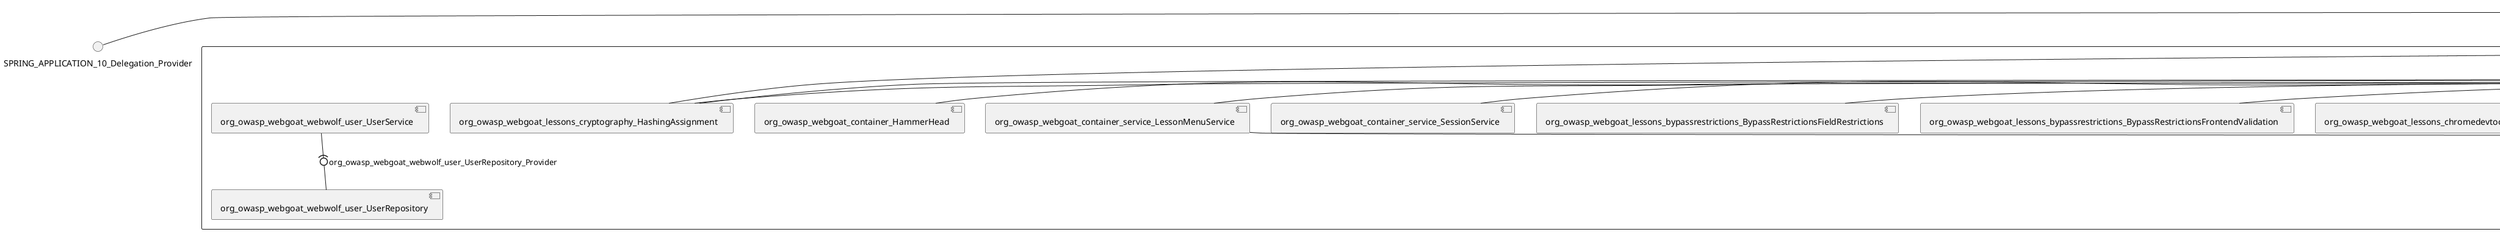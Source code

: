 @startuml
skinparam fixCircleLabelOverlapping true
skinparam componentStyle uml2
() SPRING_APPLICATION_10_Delegation_Provider
() SPRING_APPLICATION_11_Delegation_Provider
() SPRING_APPLICATION_2_Delegation_Provider
() SPRING_APPLICATION_3_Delegation_Provider
() SPRING_APPLICATION_4_Delegation_Provider
() SPRING_APPLICATION_5_Delegation_Provider
() SPRING_APPLICATION_6_Delegation_Provider
() SPRING_APPLICATION_7_Delegation_Provider
() SPRING_APPLICATION_8_Delegation_Provider
() SPRING_APPLICATION_9_Delegation_Provider
() SPRING_APPLICATION_BypassRestrictions_FieldRestrictions_POST_Delegation_Provider
() SPRING_APPLICATION_BypassRestrictions_frontendValidation_POST_Delegation_Provider
() SPRING_APPLICATION_ChromeDevTools_dummy_POST_Delegation_Provider
() SPRING_APPLICATION_ChromeDevTools_network_POST_Delegation_Provider
() SPRING_APPLICATION_CrossSiteScriptingStored_stored_xss_POST_Delegation_Provider
() SPRING_APPLICATION_CrossSiteScriptingStored_stored_xss_follow_up_POST_Delegation_Provider
() SPRING_APPLICATION_CrossSiteScripting_attack1_POST_Delegation_Provider
() SPRING_APPLICATION_CrossSiteScripting_attack3_POST_Delegation_Provider
() SPRING_APPLICATION_CrossSiteScripting_attack4_POST_Delegation_Provider
() SPRING_APPLICATION_CrossSiteScripting_attack5a_GET_Delegation_Provider
() SPRING_APPLICATION_CrossSiteScripting_attack6a_POST_Delegation_Provider
() SPRING_APPLICATION_CrossSiteScripting_dom_follow_up_POST_Delegation_Provider
() SPRING_APPLICATION_CrossSiteScripting_phone_home_xss_POST_Delegation_Provider
() SPRING_APPLICATION_CrossSiteScripting_quiz_GET_POST_Delegation_Provider
() SPRING_APPLICATION_Delegation_Provider
() SPRING_APPLICATION_GET_10_Delegation_Provider
() SPRING_APPLICATION_GET_11_Delegation_Provider
() SPRING_APPLICATION_GET_12_Delegation_Provider
() SPRING_APPLICATION_GET_13_Delegation_Provider
() SPRING_APPLICATION_GET_14_Delegation_Provider
() SPRING_APPLICATION_GET_2_Delegation_Provider
() SPRING_APPLICATION_GET_3_Delegation_Provider
() SPRING_APPLICATION_GET_4_Delegation_Provider
() SPRING_APPLICATION_GET_5_Delegation_Provider
() SPRING_APPLICATION_GET_6_Delegation_Provider
() SPRING_APPLICATION_GET_7_Delegation_Provider
() SPRING_APPLICATION_GET_8_Delegation_Provider
() SPRING_APPLICATION_GET_9_Delegation_Provider
() SPRING_APPLICATION_GET_Delegation_Provider
() SPRING_APPLICATION_HtmlTampering_task_POST_Delegation_Provider
() SPRING_APPLICATION_HttpBasics_attack1_POST_Delegation_Provider
() SPRING_APPLICATION_HttpBasics_attack2_POST_Delegation_Provider
() SPRING_APPLICATION_IDOR_diff_attributes_POST_Delegation_Provider
() SPRING_APPLICATION_IDOR_login_POST_Delegation_Provider
() SPRING_APPLICATION_IDOR_profile_alt_path_POST_Delegation_Provider
() SPRING_APPLICATION_InsecureDeserialization_task_POST_Delegation_Provider
() SPRING_APPLICATION_InsecureLogin_Delegation_Provider
() SPRING_APPLICATION_JWT_decode_POST_Delegation_Provider
() SPRING_APPLICATION_JWT_jku_Delegation_Provider
() SPRING_APPLICATION_JWT_kid_Delegation_Provider
() SPRING_APPLICATION_JWT_quiz_GET_POST_Delegation_Provider
() SPRING_APPLICATION_JWT_refresh_Delegation_Provider
() SPRING_APPLICATION_JWT_secret_POST_Delegation_Provider
() SPRING_APPLICATION_JWT_votings_Delegation_Provider
() SPRING_APPLICATION_LogSpoofing_log_bleeding_POST_Delegation_Provider
() SPRING_APPLICATION_LogSpoofing_log_spoofing_POST_Delegation_Provider
() SPRING_APPLICATION_POST_10_Delegation_Provider
() SPRING_APPLICATION_POST_11_Delegation_Provider
() SPRING_APPLICATION_POST_12_Delegation_Provider
() SPRING_APPLICATION_POST_13_Delegation_Provider
() SPRING_APPLICATION_POST_14_Delegation_Provider
() SPRING_APPLICATION_POST_15_Delegation_Provider
() SPRING_APPLICATION_POST_16_Delegation_Provider
() SPRING_APPLICATION_POST_17_Delegation_Provider
() SPRING_APPLICATION_POST_18_Delegation_Provider
() SPRING_APPLICATION_POST_2_Delegation_Provider
() SPRING_APPLICATION_POST_3_Delegation_Provider
() SPRING_APPLICATION_POST_4_Delegation_Provider
() SPRING_APPLICATION_POST_5_Delegation_Provider
() SPRING_APPLICATION_POST_6_Delegation_Provider
() SPRING_APPLICATION_POST_7_Delegation_Provider
() SPRING_APPLICATION_POST_8_Delegation_Provider
() SPRING_APPLICATION_POST_9_Delegation_Provider
() SPRING_APPLICATION_POST_Delegation_Provider
() SPRING_APPLICATION_PUT_Delegation_Provider
() SPRING_APPLICATION_PasswordReset_ForgotPassword_create_password_reset_link_POST_Delegation_Provider
() SPRING_APPLICATION_PasswordReset_SecurityQuestions_POST_Delegation_Provider
() SPRING_APPLICATION_PasswordReset_reset_Delegation_Provider
() SPRING_APPLICATION_PasswordReset_simple_mail_reset_POST_Delegation_Provider
() SPRING_APPLICATION_PathTraversal_profile_picture_GET_Delegation_Provider
() SPRING_APPLICATION_PathTraversal_profile_picture_fix_GET_Delegation_Provider
() SPRING_APPLICATION_PathTraversal_profile_upload_POST_Delegation_Provider
() SPRING_APPLICATION_PathTraversal_profile_upload_fix_POST_Delegation_Provider
() SPRING_APPLICATION_PathTraversal_profile_upload_remove_user_input_POST_Delegation_Provider
() SPRING_APPLICATION_PathTraversal_random_POST_Delegation_Provider
() SPRING_APPLICATION_PathTraversal_random_picture_GET_Delegation_Provider
() SPRING_APPLICATION_PathTraversal_zip_slip_Delegation_Provider
() SPRING_APPLICATION_SSRF_task1_POST_Delegation_Provider
() SPRING_APPLICATION_SSRF_task2_POST_Delegation_Provider
() SPRING_APPLICATION_SecurePasswords_assignment_POST_Delegation_Provider
() SPRING_APPLICATION_SqlInjectionAdvanced_attack6a_POST_Delegation_Provider
() SPRING_APPLICATION_SqlInjectionAdvanced_attack6b_POST_Delegation_Provider
() SPRING_APPLICATION_SqlInjectionAdvanced_challenge_Login_POST_Delegation_Provider
() SPRING_APPLICATION_SqlInjectionAdvanced_challenge_PUT_Delegation_Provider
() SPRING_APPLICATION_SqlInjectionAdvanced_quiz_GET_POST_Delegation_Provider
() SPRING_APPLICATION_SqlInjectionMitigations_attack10a_POST_Delegation_Provider
() SPRING_APPLICATION_SqlInjectionMitigations_attack10b_POST_Delegation_Provider
() SPRING_APPLICATION_SqlInjectionMitigations_attack12a_POST_Delegation_Provider
() SPRING_APPLICATION_SqlInjectionMitigations_servers_GET_Delegation_Provider
() SPRING_APPLICATION_SqlInjection_assignment5a_POST_Delegation_Provider
() SPRING_APPLICATION_SqlInjection_assignment5b_POST_Delegation_Provider
() SPRING_APPLICATION_SqlInjection_attack10_POST_Delegation_Provider
() SPRING_APPLICATION_SqlInjection_attack2_POST_Delegation_Provider
() SPRING_APPLICATION_SqlInjection_attack3_POST_Delegation_Provider
() SPRING_APPLICATION_SqlInjection_attack4_POST_Delegation_Provider
() SPRING_APPLICATION_SqlInjection_attack5_POST_Delegation_Provider
() SPRING_APPLICATION_SqlInjection_attack8_POST_Delegation_Provider
() SPRING_APPLICATION_SqlInjection_attack9_POST_Delegation_Provider
() SPRING_APPLICATION_SqlOnlyInputValidationOnKeywords_attack_POST_Delegation_Provider
() SPRING_APPLICATION_SqlOnlyInputValidation_attack_POST_Delegation_Provider
() SPRING_APPLICATION_VulnerableComponents_attack1_POST_Delegation_Provider
() SPRING_APPLICATION_WebWolf_GET_Delegation_Provider
() SPRING_APPLICATION_WebWolf_landing_Delegation_Provider
() SPRING_APPLICATION_WebWolf_mail_Delegation_Provider
() SPRING_APPLICATION_challenge_1_POST_Delegation_Provider
() SPRING_APPLICATION_challenge_5_POST_Delegation_Provider
() SPRING_APPLICATION_challenge_7_Delegation_Provider
() SPRING_APPLICATION_challenge_8_Delegation_Provider
() SPRING_APPLICATION_challenge_logo_Delegation_Provider
() SPRING_APPLICATION_cia_quiz_GET_POST_Delegation_Provider
() SPRING_APPLICATION_clientSideFiltering_attack1_POST_Delegation_Provider
() SPRING_APPLICATION_clientSideFiltering_challenge_store_coupons_GET_Delegation_Provider
() SPRING_APPLICATION_clientSideFiltering_getItForFree_POST_Delegation_Provider
() SPRING_APPLICATION_clientSideFiltering_salaries_GET_Delegation_Provider
() SPRING_APPLICATION_crypto_encoding_basic_auth_POST_Delegation_Provider
() SPRING_APPLICATION_crypto_encoding_xor_POST_Delegation_Provider
() SPRING_APPLICATION_crypto_hashing_POST_Delegation_Provider
() SPRING_APPLICATION_crypto_secure_defaults_POST_Delegation_Provider
() SPRING_APPLICATION_crypto_signing_verify_POST_Delegation_Provider
() SPRING_APPLICATION_csrf_feedback_message_POST_Delegation_Provider
() SPRING_APPLICATION_csrf_review_POST_Delegation_Provider
() SPRING_APPLICATION_files_GET_Delegation_Provider
() SPRING_APPLICATION_fileupload_POST_Delegation_Provider
() SPRING_APPLICATION_jwt_Delegation_Provider
() SPRING_APPLICATION_landing_Delegation_Provider
() SPRING_APPLICATION_lesson_template_Delegation_Provider
() SPRING_APPLICATION_login_oauth_mvc_GET_Delegation_Provider
() SPRING_APPLICATION_mail_DELETE_GET_POST_Delegation_Provider
() SPRING_APPLICATION_register_mvc_POST_Delegation_Provider
() SPRING_APPLICATION_registration_GET_Delegation_Provider
() SPRING_APPLICATION_requests_GET_Delegation_Provider
() SPRING_APPLICATION_scoreboard_data_GET_Delegation_Provider
() SPRING_APPLICATION_server_directory_GET_Delegation_Provider
() SPRING_APPLICATION_service_debug_labels_mvc_Delegation_Provider
() SPRING_APPLICATION_service_lessonoverview_mvc_GET_Delegation_Provider
() SPRING_APPLICATION_xxe_comments_GET_Delegation_Provider
rectangle System {
[org_owasp_webgoat_container_HammerHead] [[webgoat-webgoat.repository#_0Kr79rBVEe-iZdqY42T9nQ]]
[org_owasp_webgoat_container_WebWolfRedirect] [[webgoat-webgoat.repository#_0Kr79rBVEe-iZdqY42T9nQ]]
[org_owasp_webgoat_container_controller_StartLesson] [[webgoat-webgoat.repository#_0Kr79rBVEe-iZdqY42T9nQ]]
[org_owasp_webgoat_container_controller_Welcome] [[webgoat-webgoat.repository#_0Kr79rBVEe-iZdqY42T9nQ]]
[org_owasp_webgoat_container_i18n_PluginMessages_Provider] [[webgoat-webgoat.repository#_0Kr79rBVEe-iZdqY42T9nQ]]
[org_owasp_webgoat_container_report_ReportCardController] [[webgoat-webgoat.repository#_0Kr79rBVEe-iZdqY42T9nQ]]
[org_owasp_webgoat_container_service_EnvironmentService] [[webgoat-webgoat.repository#_0Kr79rBVEe-iZdqY42T9nQ]]
[org_owasp_webgoat_container_service_HintService] [[webgoat-webgoat.repository#_0Kr79rBVEe-iZdqY42T9nQ]]
[org_owasp_webgoat_container_service_LabelDebugService] [[webgoat-webgoat.repository#_0Kr79rBVEe-iZdqY42T9nQ]]
[org_owasp_webgoat_container_service_LabelService] [[webgoat-webgoat.repository#_0Kr79rBVEe-iZdqY42T9nQ]]
[org_owasp_webgoat_container_service_LessonInfoService] [[webgoat-webgoat.repository#_0Kr79rBVEe-iZdqY42T9nQ]]
[org_owasp_webgoat_container_service_LessonMenuService] [[webgoat-webgoat.repository#_0Kr79rBVEe-iZdqY42T9nQ]]
[org_owasp_webgoat_container_service_LessonProgressService] [[webgoat-webgoat.repository#_0Kr79rBVEe-iZdqY42T9nQ]]
[org_owasp_webgoat_container_service_RestartLessonService] [[webgoat-webgoat.repository#_0Kr79rBVEe-iZdqY42T9nQ]]
[org_owasp_webgoat_container_service_SessionService] [[webgoat-webgoat.repository#_0Kr79rBVEe-iZdqY42T9nQ]]
[org_owasp_webgoat_container_session_LessonSession_Provider] [[webgoat-webgoat.repository#_0Kr79rBVEe-iZdqY42T9nQ]]
[org_owasp_webgoat_container_users_RegistrationController] [[webgoat-webgoat.repository#_0Kr79rBVEe-iZdqY42T9nQ]]
[org_owasp_webgoat_container_users_Scoreboard] [[webgoat-webgoat.repository#_0Kr79rBVEe-iZdqY42T9nQ]]
[org_owasp_webgoat_container_users_UserProgressRepository] [[webgoat-webgoat.repository#_0Kr79rBVEe-iZdqY42T9nQ]]
[org_owasp_webgoat_container_users_UserRepository] [[webgoat-webgoat.repository#_0Kr79rBVEe-iZdqY42T9nQ]]
[org_owasp_webgoat_container_users_UserService] [[webgoat-webgoat.repository#_0Kr79rBVEe-iZdqY42T9nQ]]
[org_owasp_webgoat_lessons_authbypass_VerifyAccount] [[webgoat-webgoat.repository#_0Kr79rBVEe-iZdqY42T9nQ]]
[org_owasp_webgoat_lessons_bypassrestrictions_BypassRestrictionsFieldRestrictions] [[webgoat-webgoat.repository#_0Kr79rBVEe-iZdqY42T9nQ]]
[org_owasp_webgoat_lessons_bypassrestrictions_BypassRestrictionsFrontendValidation] [[webgoat-webgoat.repository#_0Kr79rBVEe-iZdqY42T9nQ]]
[org_owasp_webgoat_lessons_challenges_FlagController] [[webgoat-webgoat.repository#_0Kr79rBVEe-iZdqY42T9nQ]]
[org_owasp_webgoat_lessons_challenges_challenge1_Assignment1] [[webgoat-webgoat.repository#_0Kr79rBVEe-iZdqY42T9nQ]]
[org_owasp_webgoat_lessons_challenges_challenge1_ImageServlet] [[webgoat-webgoat.repository#_0Kr79rBVEe-iZdqY42T9nQ]]
[org_owasp_webgoat_lessons_challenges_challenge5_Assignment5] [[webgoat-webgoat.repository#_0Kr79rBVEe-iZdqY42T9nQ]]
[org_owasp_webgoat_lessons_challenges_challenge7_Assignment7] [[webgoat-webgoat.repository#_0Kr79rBVEe-iZdqY42T9nQ]]
[org_owasp_webgoat_lessons_challenges_challenge8_Assignment8] [[webgoat-webgoat.repository#_0Kr79rBVEe-iZdqY42T9nQ]]
[org_owasp_webgoat_lessons_chromedevtools_NetworkDummy] [[webgoat-webgoat.repository#_0Kr79rBVEe-iZdqY42T9nQ]]
[org_owasp_webgoat_lessons_chromedevtools_NetworkLesson] [[webgoat-webgoat.repository#_0Kr79rBVEe-iZdqY42T9nQ]]
[org_owasp_webgoat_lessons_cia_CIAQuiz] [[webgoat-webgoat.repository#_0Kr79rBVEe-iZdqY42T9nQ]]
[org_owasp_webgoat_lessons_clientsidefiltering_ClientSideFilteringAssignment] [[webgoat-webgoat.repository#_0Kr79rBVEe-iZdqY42T9nQ]]
[org_owasp_webgoat_lessons_clientsidefiltering_ClientSideFilteringFreeAssignment] [[webgoat-webgoat.repository#_0Kr79rBVEe-iZdqY42T9nQ]]
[org_owasp_webgoat_lessons_clientsidefiltering_Salaries] [[webgoat-webgoat.repository#_0Kr79rBVEe-iZdqY42T9nQ]]
[org_owasp_webgoat_lessons_clientsidefiltering_ShopEndpoint] [[webgoat-webgoat.repository#_0Kr79rBVEe-iZdqY42T9nQ]]
[org_owasp_webgoat_lessons_cryptography_EncodingAssignment] [[webgoat-webgoat.repository#_0Kr79rBVEe-iZdqY42T9nQ]]
[org_owasp_webgoat_lessons_cryptography_HashingAssignment] [[webgoat-webgoat.repository#_0Kr79rBVEe-iZdqY42T9nQ]]
[org_owasp_webgoat_lessons_cryptography_SecureDefaultsAssignment] [[webgoat-webgoat.repository#_0Kr79rBVEe-iZdqY42T9nQ]]
[org_owasp_webgoat_lessons_cryptography_SigningAssignment] [[webgoat-webgoat.repository#_0Kr79rBVEe-iZdqY42T9nQ]]
[org_owasp_webgoat_lessons_cryptography_XOREncodingAssignment] [[webgoat-webgoat.repository#_0Kr79rBVEe-iZdqY42T9nQ]]
[org_owasp_webgoat_lessons_csrf_CSRFConfirmFlag1] [[webgoat-webgoat.repository#_0Kr79rBVEe-iZdqY42T9nQ]]
[org_owasp_webgoat_lessons_csrf_CSRFFeedback] [[webgoat-webgoat.repository#_0Kr79rBVEe-iZdqY42T9nQ]]
[org_owasp_webgoat_lessons_csrf_CSRFGetFlag] [[webgoat-webgoat.repository#_0Kr79rBVEe-iZdqY42T9nQ]]
[org_owasp_webgoat_lessons_csrf_CSRFLogin] [[webgoat-webgoat.repository#_0Kr79rBVEe-iZdqY42T9nQ]]
[org_owasp_webgoat_lessons_csrf_ForgedReviews] [[webgoat-webgoat.repository#_0Kr79rBVEe-iZdqY42T9nQ]]
[org_owasp_webgoat_lessons_csrf_ObjectMapper_Provider] [[webgoat-webgoat.repository#_0Kr79rBVEe-iZdqY42T9nQ]]
[org_owasp_webgoat_lessons_deserialization_InsecureDeserializationTask] [[webgoat-webgoat.repository#_0Kr79rBVEe-iZdqY42T9nQ]]
[org_owasp_webgoat_lessons_hijacksession_HijackSessionAssignment] [[webgoat-webgoat.repository#_0Kr79rBVEe-iZdqY42T9nQ]]
[org_owasp_webgoat_lessons_hijacksession_cas_HijackSessionAuthenticationProvider] [[webgoat-webgoat.repository#_0Kr79rBVEe-iZdqY42T9nQ]]
[org_owasp_webgoat_lessons_htmltampering_HtmlTamperingTask] [[webgoat-webgoat.repository#_0Kr79rBVEe-iZdqY42T9nQ]]
[org_owasp_webgoat_lessons_httpbasics_HttpBasicsLesson] [[webgoat-webgoat.repository#_0Kr79rBVEe-iZdqY42T9nQ]]
[org_owasp_webgoat_lessons_httpbasics_HttpBasicsQuiz] [[webgoat-webgoat.repository#_0Kr79rBVEe-iZdqY42T9nQ]]
[org_owasp_webgoat_lessons_httpproxies_HttpBasicsInterceptRequest] [[webgoat-webgoat.repository#_0Kr79rBVEe-iZdqY42T9nQ]]
[org_owasp_webgoat_lessons_idor_IDORDiffAttributes] [[webgoat-webgoat.repository#_0Kr79rBVEe-iZdqY42T9nQ]]
[org_owasp_webgoat_lessons_idor_IDOREditOtherProfile] [[webgoat-webgoat.repository#_0Kr79rBVEe-iZdqY42T9nQ]]
[org_owasp_webgoat_lessons_idor_IDORLogin] [[webgoat-webgoat.repository#_0Kr79rBVEe-iZdqY42T9nQ]]
[org_owasp_webgoat_lessons_idor_IDORViewOtherProfile] [[webgoat-webgoat.repository#_0Kr79rBVEe-iZdqY42T9nQ]]
[org_owasp_webgoat_lessons_idor_IDORViewOwnProfile] [[webgoat-webgoat.repository#_0Kr79rBVEe-iZdqY42T9nQ]]
[org_owasp_webgoat_lessons_idor_IDORViewOwnProfileAltUrl] [[webgoat-webgoat.repository#_0Kr79rBVEe-iZdqY42T9nQ]]
[org_owasp_webgoat_lessons_insecurelogin_InsecureLoginTask] [[webgoat-webgoat.repository#_0Kr79rBVEe-iZdqY42T9nQ]]
[org_owasp_webgoat_lessons_jwt_JWTDecodeEndpoint] [[webgoat-webgoat.repository#_0Kr79rBVEe-iZdqY42T9nQ]]
[org_owasp_webgoat_lessons_jwt_JWTQuiz] [[webgoat-webgoat.repository#_0Kr79rBVEe-iZdqY42T9nQ]]
[org_owasp_webgoat_lessons_jwt_JWTRefreshEndpoint] [[webgoat-webgoat.repository#_0Kr79rBVEe-iZdqY42T9nQ]]
[org_owasp_webgoat_lessons_jwt_JWTSecretKeyEndpoint] [[webgoat-webgoat.repository#_0Kr79rBVEe-iZdqY42T9nQ]]
[org_owasp_webgoat_lessons_jwt_JWTVotesEndpoint] [[webgoat-webgoat.repository#_0Kr79rBVEe-iZdqY42T9nQ]]
[org_owasp_webgoat_lessons_jwt_claimmisuse_JWTHeaderJKUEndpoint] [[webgoat-webgoat.repository#_0Kr79rBVEe-iZdqY42T9nQ]]
[org_owasp_webgoat_lessons_jwt_claimmisuse_JWTHeaderKIDEndpoint] [[webgoat-webgoat.repository#_0Kr79rBVEe-iZdqY42T9nQ]]
[org_owasp_webgoat_lessons_lessontemplate_SampleAttack] [[webgoat-webgoat.repository#_0Kr79rBVEe-iZdqY42T9nQ]]
[org_owasp_webgoat_lessons_logging_LogBleedingTask] [[webgoat-webgoat.repository#_0Kr79rBVEe-iZdqY42T9nQ]]
[org_owasp_webgoat_lessons_logging_LogSpoofingTask] [[webgoat-webgoat.repository#_0Kr79rBVEe-iZdqY42T9nQ]]
[org_owasp_webgoat_lessons_missingac_MissingFunctionACHiddenMenus] [[webgoat-webgoat.repository#_0Kr79rBVEe-iZdqY42T9nQ]]
[org_owasp_webgoat_lessons_missingac_MissingFunctionACUsers] [[webgoat-webgoat.repository#_0Kr79rBVEe-iZdqY42T9nQ]]
[org_owasp_webgoat_lessons_missingac_MissingFunctionACYourHash] [[webgoat-webgoat.repository#_0Kr79rBVEe-iZdqY42T9nQ]]
[org_owasp_webgoat_lessons_missingac_MissingFunctionACYourHashAdmin] [[webgoat-webgoat.repository#_0Kr79rBVEe-iZdqY42T9nQ]]
[org_owasp_webgoat_lessons_passwordreset_QuestionsAssignment] [[webgoat-webgoat.repository#_0Kr79rBVEe-iZdqY42T9nQ]]
[org_owasp_webgoat_lessons_passwordreset_ResetLinkAssignment] [[webgoat-webgoat.repository#_0Kr79rBVEe-iZdqY42T9nQ]]
[org_owasp_webgoat_lessons_passwordreset_ResetLinkAssignmentForgotPassword] [[webgoat-webgoat.repository#_0Kr79rBVEe-iZdqY42T9nQ]]
[org_owasp_webgoat_lessons_passwordreset_SecurityQuestionAssignment] [[webgoat-webgoat.repository#_0Kr79rBVEe-iZdqY42T9nQ]]
[org_owasp_webgoat_lessons_passwordreset_SimpleMailAssignment] [[webgoat-webgoat.repository#_0Kr79rBVEe-iZdqY42T9nQ]]
[org_owasp_webgoat_lessons_passwordreset_TriedQuestions] [[webgoat-webgoat.repository#_0Kr79rBVEe-iZdqY42T9nQ]]
[org_owasp_webgoat_lessons_pathtraversal_ProfileUpload] [[webgoat-webgoat.repository#_0Kr79rBVEe-iZdqY42T9nQ]]
[org_owasp_webgoat_lessons_pathtraversal_ProfileUploadFix] [[webgoat-webgoat.repository#_0Kr79rBVEe-iZdqY42T9nQ]]
[org_owasp_webgoat_lessons_pathtraversal_ProfileUploadRemoveUserInput] [[webgoat-webgoat.repository#_0Kr79rBVEe-iZdqY42T9nQ]]
[org_owasp_webgoat_lessons_pathtraversal_ProfileUploadRetrieval] [[webgoat-webgoat.repository#_0Kr79rBVEe-iZdqY42T9nQ]]
[org_owasp_webgoat_lessons_pathtraversal_ProfileZipSlip] [[webgoat-webgoat.repository#_0Kr79rBVEe-iZdqY42T9nQ]]
[org_owasp_webgoat_lessons_securepasswords_SecurePasswordsAssignment] [[webgoat-webgoat.repository#_0Kr79rBVEe-iZdqY42T9nQ]]
[org_owasp_webgoat_lessons_spoofcookie_SpoofCookieAssignment] [[webgoat-webgoat.repository#_0Kr79rBVEe-iZdqY42T9nQ]]
[org_owasp_webgoat_lessons_sqlinjection_advanced_SqlInjectionChallenge] [[webgoat-webgoat.repository#_0Kr79rBVEe-iZdqY42T9nQ]]
[org_owasp_webgoat_lessons_sqlinjection_advanced_SqlInjectionChallengeLogin] [[webgoat-webgoat.repository#_0Kr79rBVEe-iZdqY42T9nQ]]
[org_owasp_webgoat_lessons_sqlinjection_advanced_SqlInjectionLesson6a] [[webgoat-webgoat.repository#_0Kr79rBVEe-iZdqY42T9nQ]]
[org_owasp_webgoat_lessons_sqlinjection_advanced_SqlInjectionLesson6b] [[webgoat-webgoat.repository#_0Kr79rBVEe-iZdqY42T9nQ]]
[org_owasp_webgoat_lessons_sqlinjection_advanced_SqlInjectionQuiz] [[webgoat-webgoat.repository#_0Kr79rBVEe-iZdqY42T9nQ]]
[org_owasp_webgoat_lessons_sqlinjection_introduction_SqlInjectionLesson10] [[webgoat-webgoat.repository#_0Kr79rBVEe-iZdqY42T9nQ]]
[org_owasp_webgoat_lessons_sqlinjection_introduction_SqlInjectionLesson2] [[webgoat-webgoat.repository#_0Kr79rBVEe-iZdqY42T9nQ]]
[org_owasp_webgoat_lessons_sqlinjection_introduction_SqlInjectionLesson3] [[webgoat-webgoat.repository#_0Kr79rBVEe-iZdqY42T9nQ]]
[org_owasp_webgoat_lessons_sqlinjection_introduction_SqlInjectionLesson4] [[webgoat-webgoat.repository#_0Kr79rBVEe-iZdqY42T9nQ]]
[org_owasp_webgoat_lessons_sqlinjection_introduction_SqlInjectionLesson5] [[webgoat-webgoat.repository#_0Kr79rBVEe-iZdqY42T9nQ]]
[org_owasp_webgoat_lessons_sqlinjection_introduction_SqlInjectionLesson5a] [[webgoat-webgoat.repository#_0Kr79rBVEe-iZdqY42T9nQ]]
[org_owasp_webgoat_lessons_sqlinjection_introduction_SqlInjectionLesson5b] [[webgoat-webgoat.repository#_0Kr79rBVEe-iZdqY42T9nQ]]
[org_owasp_webgoat_lessons_sqlinjection_introduction_SqlInjectionLesson8] [[webgoat-webgoat.repository#_0Kr79rBVEe-iZdqY42T9nQ]]
[org_owasp_webgoat_lessons_sqlinjection_introduction_SqlInjectionLesson9] [[webgoat-webgoat.repository#_0Kr79rBVEe-iZdqY42T9nQ]]
[org_owasp_webgoat_lessons_sqlinjection_mitigation_Servers] [[webgoat-webgoat.repository#_0Kr79rBVEe-iZdqY42T9nQ]]
[org_owasp_webgoat_lessons_sqlinjection_mitigation_SqlInjectionLesson10a] [[webgoat-webgoat.repository#_0Kr79rBVEe-iZdqY42T9nQ]]
[org_owasp_webgoat_lessons_sqlinjection_mitigation_SqlInjectionLesson10b] [[webgoat-webgoat.repository#_0Kr79rBVEe-iZdqY42T9nQ]]
[org_owasp_webgoat_lessons_sqlinjection_mitigation_SqlInjectionLesson13] [[webgoat-webgoat.repository#_0Kr79rBVEe-iZdqY42T9nQ]]
[org_owasp_webgoat_lessons_sqlinjection_mitigation_SqlOnlyInputValidation] [[webgoat-webgoat.repository#_0Kr79rBVEe-iZdqY42T9nQ]]
[org_owasp_webgoat_lessons_sqlinjection_mitigation_SqlOnlyInputValidationOnKeywords] [[webgoat-webgoat.repository#_0Kr79rBVEe-iZdqY42T9nQ]]
[org_owasp_webgoat_lessons_ssrf_SSRFTask1] [[webgoat-webgoat.repository#_0Kr79rBVEe-iZdqY42T9nQ]]
[org_owasp_webgoat_lessons_ssrf_SSRFTask2] [[webgoat-webgoat.repository#_0Kr79rBVEe-iZdqY42T9nQ]]
[org_owasp_webgoat_lessons_vulnerablecomponents_VulnerableComponentsLesson] [[webgoat-webgoat.repository#_0Kr79rBVEe-iZdqY42T9nQ]]
[org_owasp_webgoat_lessons_webwolfintroduction_LandingAssignment] [[webgoat-webgoat.repository#_0Kr79rBVEe-iZdqY42T9nQ]]
[org_owasp_webgoat_lessons_webwolfintroduction_MailAssignment] [[webgoat-webgoat.repository#_0Kr79rBVEe-iZdqY42T9nQ]]
[org_owasp_webgoat_lessons_xss_CrossSiteScriptingLesson1] [[webgoat-webgoat.repository#_0Kr79rBVEe-iZdqY42T9nQ]]
[org_owasp_webgoat_lessons_xss_CrossSiteScriptingLesson5a] [[webgoat-webgoat.repository#_0Kr79rBVEe-iZdqY42T9nQ]]
[org_owasp_webgoat_lessons_xss_CrossSiteScriptingLesson6a] [[webgoat-webgoat.repository#_0Kr79rBVEe-iZdqY42T9nQ]]
[org_owasp_webgoat_lessons_xss_CrossSiteScriptingQuiz] [[webgoat-webgoat.repository#_0Kr79rBVEe-iZdqY42T9nQ]]
[org_owasp_webgoat_lessons_xss_DOMCrossSiteScripting] [[webgoat-webgoat.repository#_0Kr79rBVEe-iZdqY42T9nQ]]
[org_owasp_webgoat_lessons_xss_DOMCrossSiteScriptingVerifier] [[webgoat-webgoat.repository#_0Kr79rBVEe-iZdqY42T9nQ]]
[org_owasp_webgoat_lessons_xss_mitigation_CrossSiteScriptingLesson3] [[webgoat-webgoat.repository#_0Kr79rBVEe-iZdqY42T9nQ]]
[org_owasp_webgoat_lessons_xss_mitigation_CrossSiteScriptingLesson4] [[webgoat-webgoat.repository#_0Kr79rBVEe-iZdqY42T9nQ]]
[org_owasp_webgoat_lessons_xss_stored_StoredCrossSiteScriptingVerifier] [[webgoat-webgoat.repository#_0Kr79rBVEe-iZdqY42T9nQ]]
[org_owasp_webgoat_lessons_xss_stored_StoredXssComments] [[webgoat-webgoat.repository#_0Kr79rBVEe-iZdqY42T9nQ]]
[org_owasp_webgoat_lessons_xxe_BlindSendFileAssignment] [[webgoat-webgoat.repository#_0Kr79rBVEe-iZdqY42T9nQ]]
[org_owasp_webgoat_lessons_xxe_CommentsEndpoint] [[webgoat-webgoat.repository#_0Kr79rBVEe-iZdqY42T9nQ]]
[org_owasp_webgoat_lessons_xxe_ContentTypeAssignment] [[webgoat-webgoat.repository#_0Kr79rBVEe-iZdqY42T9nQ]]
[org_owasp_webgoat_lessons_xxe_SimpleXXE] [[webgoat-webgoat.repository#_0Kr79rBVEe-iZdqY42T9nQ]]
[org_owasp_webgoat_webwolf_FileServer] [[webgoat-webgoat.repository#_0Kr79rBVEe-iZdqY42T9nQ]]
[org_owasp_webgoat_webwolf_jwt_JWTController] [[webgoat-webgoat.repository#_0Kr79rBVEe-iZdqY42T9nQ]]
[org_owasp_webgoat_webwolf_mailbox_MailboxController] [[webgoat-webgoat.repository#_0Kr79rBVEe-iZdqY42T9nQ]]
[org_owasp_webgoat_webwolf_mailbox_MailboxRepository] [[webgoat-webgoat.repository#_0Kr79rBVEe-iZdqY42T9nQ]]
[org_owasp_webgoat_webwolf_requests_LandingPage] [[webgoat-webgoat.repository#_0Kr79rBVEe-iZdqY42T9nQ]]
[org_owasp_webgoat_webwolf_requests_Requests] [[webgoat-webgoat.repository#_0Kr79rBVEe-iZdqY42T9nQ]]
[org_owasp_webgoat_webwolf_user_UserRepository] [[webgoat-webgoat.repository#_0Kr79rBVEe-iZdqY42T9nQ]]
[org_owasp_webgoat_webwolf_user_UserService] [[webgoat-webgoat.repository#_0Kr79rBVEe-iZdqY42T9nQ]]
port SPRING_APPLICATION_10_Provider
SPRING_APPLICATION_10_Delegation_Provider - SPRING_APPLICATION_10_Provider
SPRING_APPLICATION_10_Provider - [org_owasp_webgoat_lessons_jwt_JWTSecretKeyEndpoint]
port SPRING_APPLICATION_11_Provider
SPRING_APPLICATION_11_Delegation_Provider - SPRING_APPLICATION_11_Provider
SPRING_APPLICATION_11_Provider - [org_owasp_webgoat_lessons_xxe_SimpleXXE]
port SPRING_APPLICATION_2_Provider
SPRING_APPLICATION_2_Delegation_Provider - SPRING_APPLICATION_2_Provider
SPRING_APPLICATION_2_Provider - [org_owasp_webgoat_lessons_cryptography_HashingAssignment]
port SPRING_APPLICATION_3_Provider
SPRING_APPLICATION_3_Delegation_Provider - SPRING_APPLICATION_3_Provider
SPRING_APPLICATION_3_Provider - [org_owasp_webgoat_lessons_cryptography_HashingAssignment]
port SPRING_APPLICATION_4_Provider
SPRING_APPLICATION_4_Delegation_Provider - SPRING_APPLICATION_4_Provider
SPRING_APPLICATION_4_Provider - [org_owasp_webgoat_lessons_cryptography_SigningAssignment]
port SPRING_APPLICATION_5_Provider
SPRING_APPLICATION_5_Delegation_Provider - SPRING_APPLICATION_5_Provider
SPRING_APPLICATION_5_Provider - [org_owasp_webgoat_container_HammerHead]
port SPRING_APPLICATION_6_Provider
SPRING_APPLICATION_6_Delegation_Provider - SPRING_APPLICATION_6_Provider
SPRING_APPLICATION_6_Provider - [org_owasp_webgoat_container_service_LessonMenuService]
port SPRING_APPLICATION_7_Provider
SPRING_APPLICATION_7_Delegation_Provider - SPRING_APPLICATION_7_Provider
SPRING_APPLICATION_7_Provider - [org_owasp_webgoat_container_service_LabelDebugService]
port SPRING_APPLICATION_8_Provider
SPRING_APPLICATION_8_Delegation_Provider - SPRING_APPLICATION_8_Provider
SPRING_APPLICATION_8_Provider - [org_owasp_webgoat_container_service_SessionService]
port SPRING_APPLICATION_9_Provider
SPRING_APPLICATION_9_Delegation_Provider - SPRING_APPLICATION_9_Provider
SPRING_APPLICATION_9_Provider - [org_owasp_webgoat_webwolf_FileServer]
port SPRING_APPLICATION_BypassRestrictions_FieldRestrictions_POST_Provider
SPRING_APPLICATION_BypassRestrictions_FieldRestrictions_POST_Delegation_Provider - SPRING_APPLICATION_BypassRestrictions_FieldRestrictions_POST_Provider
SPRING_APPLICATION_BypassRestrictions_FieldRestrictions_POST_Provider - [org_owasp_webgoat_lessons_bypassrestrictions_BypassRestrictionsFieldRestrictions]
port SPRING_APPLICATION_BypassRestrictions_frontendValidation_POST_Provider
SPRING_APPLICATION_BypassRestrictions_frontendValidation_POST_Delegation_Provider - SPRING_APPLICATION_BypassRestrictions_frontendValidation_POST_Provider
SPRING_APPLICATION_BypassRestrictions_frontendValidation_POST_Provider - [org_owasp_webgoat_lessons_bypassrestrictions_BypassRestrictionsFrontendValidation]
port SPRING_APPLICATION_ChromeDevTools_dummy_POST_Provider
SPRING_APPLICATION_ChromeDevTools_dummy_POST_Delegation_Provider - SPRING_APPLICATION_ChromeDevTools_dummy_POST_Provider
SPRING_APPLICATION_ChromeDevTools_dummy_POST_Provider - [org_owasp_webgoat_lessons_chromedevtools_NetworkDummy]
port SPRING_APPLICATION_ChromeDevTools_network_POST_Provider
SPRING_APPLICATION_ChromeDevTools_network_POST_Delegation_Provider - SPRING_APPLICATION_ChromeDevTools_network_POST_Provider
SPRING_APPLICATION_ChromeDevTools_network_POST_Provider - [org_owasp_webgoat_lessons_chromedevtools_NetworkLesson]
port SPRING_APPLICATION_CrossSiteScriptingStored_stored_xss_POST_Provider
SPRING_APPLICATION_CrossSiteScriptingStored_stored_xss_POST_Delegation_Provider - SPRING_APPLICATION_CrossSiteScriptingStored_stored_xss_POST_Provider
SPRING_APPLICATION_CrossSiteScriptingStored_stored_xss_POST_Provider - [org_owasp_webgoat_lessons_xss_stored_StoredXssComments]
port SPRING_APPLICATION_CrossSiteScriptingStored_stored_xss_follow_up_POST_Provider
SPRING_APPLICATION_CrossSiteScriptingStored_stored_xss_follow_up_POST_Delegation_Provider - SPRING_APPLICATION_CrossSiteScriptingStored_stored_xss_follow_up_POST_Provider
SPRING_APPLICATION_CrossSiteScriptingStored_stored_xss_follow_up_POST_Provider - [org_owasp_webgoat_lessons_xss_stored_StoredCrossSiteScriptingVerifier]
port SPRING_APPLICATION_CrossSiteScripting_attack1_POST_Provider
SPRING_APPLICATION_CrossSiteScripting_attack1_POST_Delegation_Provider - SPRING_APPLICATION_CrossSiteScripting_attack1_POST_Provider
SPRING_APPLICATION_CrossSiteScripting_attack1_POST_Provider - [org_owasp_webgoat_lessons_xss_CrossSiteScriptingLesson1]
port SPRING_APPLICATION_CrossSiteScripting_attack3_POST_Provider
SPRING_APPLICATION_CrossSiteScripting_attack3_POST_Delegation_Provider - SPRING_APPLICATION_CrossSiteScripting_attack3_POST_Provider
SPRING_APPLICATION_CrossSiteScripting_attack3_POST_Provider - [org_owasp_webgoat_lessons_xss_mitigation_CrossSiteScriptingLesson3]
port SPRING_APPLICATION_CrossSiteScripting_attack4_POST_Provider
SPRING_APPLICATION_CrossSiteScripting_attack4_POST_Delegation_Provider - SPRING_APPLICATION_CrossSiteScripting_attack4_POST_Provider
SPRING_APPLICATION_CrossSiteScripting_attack4_POST_Provider - [org_owasp_webgoat_lessons_xss_mitigation_CrossSiteScriptingLesson4]
port SPRING_APPLICATION_CrossSiteScripting_attack5a_GET_Provider
SPRING_APPLICATION_CrossSiteScripting_attack5a_GET_Delegation_Provider - SPRING_APPLICATION_CrossSiteScripting_attack5a_GET_Provider
SPRING_APPLICATION_CrossSiteScripting_attack5a_GET_Provider - [org_owasp_webgoat_lessons_xss_CrossSiteScriptingLesson5a]
port SPRING_APPLICATION_CrossSiteScripting_attack6a_POST_Provider
SPRING_APPLICATION_CrossSiteScripting_attack6a_POST_Delegation_Provider - SPRING_APPLICATION_CrossSiteScripting_attack6a_POST_Provider
SPRING_APPLICATION_CrossSiteScripting_attack6a_POST_Provider - [org_owasp_webgoat_lessons_xss_CrossSiteScriptingLesson6a]
port SPRING_APPLICATION_CrossSiteScripting_dom_follow_up_POST_Provider
SPRING_APPLICATION_CrossSiteScripting_dom_follow_up_POST_Delegation_Provider - SPRING_APPLICATION_CrossSiteScripting_dom_follow_up_POST_Provider
SPRING_APPLICATION_CrossSiteScripting_dom_follow_up_POST_Provider - [org_owasp_webgoat_lessons_xss_DOMCrossSiteScriptingVerifier]
port SPRING_APPLICATION_CrossSiteScripting_phone_home_xss_POST_Provider
SPRING_APPLICATION_CrossSiteScripting_phone_home_xss_POST_Delegation_Provider - SPRING_APPLICATION_CrossSiteScripting_phone_home_xss_POST_Provider
SPRING_APPLICATION_CrossSiteScripting_phone_home_xss_POST_Provider - [org_owasp_webgoat_lessons_xss_DOMCrossSiteScripting]
port SPRING_APPLICATION_CrossSiteScripting_quiz_GET_POST_Provider
SPRING_APPLICATION_CrossSiteScripting_quiz_GET_POST_Delegation_Provider - SPRING_APPLICATION_CrossSiteScripting_quiz_GET_POST_Provider
SPRING_APPLICATION_CrossSiteScripting_quiz_GET_POST_Provider - [org_owasp_webgoat_lessons_xss_CrossSiteScriptingQuiz]
port SPRING_APPLICATION_Provider
SPRING_APPLICATION_Delegation_Provider - SPRING_APPLICATION_Provider
SPRING_APPLICATION_Provider - [org_owasp_webgoat_lessons_httpproxies_HttpBasicsInterceptRequest]
port SPRING_APPLICATION_GET_10_Provider
SPRING_APPLICATION_GET_10_Delegation_Provider - SPRING_APPLICATION_GET_10_Provider
SPRING_APPLICATION_GET_10_Provider - [org_owasp_webgoat_container_report_ReportCardController]
port SPRING_APPLICATION_GET_11_Provider
SPRING_APPLICATION_GET_11_Delegation_Provider - SPRING_APPLICATION_GET_11_Provider
SPRING_APPLICATION_GET_11_Provider - [org_owasp_webgoat_lessons_csrf_ForgedReviews]
port SPRING_APPLICATION_GET_12_Provider
SPRING_APPLICATION_GET_12_Delegation_Provider - SPRING_APPLICATION_GET_12_Provider
SPRING_APPLICATION_GET_12_Provider - [org_owasp_webgoat_container_controller_StartLesson]
port SPRING_APPLICATION_GET_13_Provider
SPRING_APPLICATION_GET_13_Delegation_Provider - SPRING_APPLICATION_GET_13_Provider
SPRING_APPLICATION_GET_13_Provider - [org_owasp_webgoat_container_service_HintService]
port SPRING_APPLICATION_GET_14_Provider
SPRING_APPLICATION_GET_14_Delegation_Provider - SPRING_APPLICATION_GET_14_Provider
SPRING_APPLICATION_GET_14_Provider - [org_owasp_webgoat_lessons_idor_IDORViewOtherProfile]
port SPRING_APPLICATION_GET_2_Provider
SPRING_APPLICATION_GET_2_Delegation_Provider - SPRING_APPLICATION_GET_2_Provider
SPRING_APPLICATION_GET_2_Provider - [org_owasp_webgoat_container_controller_Welcome]
port SPRING_APPLICATION_GET_3_Provider
SPRING_APPLICATION_GET_3_Delegation_Provider - SPRING_APPLICATION_GET_3_Provider
SPRING_APPLICATION_GET_3_Provider - [org_owasp_webgoat_lessons_spoofcookie_SpoofCookieAssignment]
port SPRING_APPLICATION_GET_4_Provider
SPRING_APPLICATION_GET_4_Delegation_Provider - SPRING_APPLICATION_GET_4_Provider
SPRING_APPLICATION_GET_4_Provider - [org_owasp_webgoat_container_service_LabelService]
port SPRING_APPLICATION_GET_5_Provider
SPRING_APPLICATION_GET_5_Delegation_Provider - SPRING_APPLICATION_GET_5_Provider
SPRING_APPLICATION_GET_5_Provider - [org_owasp_webgoat_lessons_missingac_MissingFunctionACUsers]
port SPRING_APPLICATION_GET_6_Provider
SPRING_APPLICATION_GET_6_Delegation_Provider - SPRING_APPLICATION_GET_6_Provider
SPRING_APPLICATION_GET_6_Provider - [org_owasp_webgoat_container_service_RestartLessonService]
port SPRING_APPLICATION_GET_7_Provider
SPRING_APPLICATION_GET_7_Delegation_Provider - SPRING_APPLICATION_GET_7_Provider
SPRING_APPLICATION_GET_7_Provider - [org_owasp_webgoat_lessons_idor_IDORViewOwnProfile]
port SPRING_APPLICATION_GET_8_Provider
SPRING_APPLICATION_GET_8_Delegation_Provider - SPRING_APPLICATION_GET_8_Provider
SPRING_APPLICATION_GET_8_Provider - [org_owasp_webgoat_lessons_xss_stored_StoredXssComments]
port SPRING_APPLICATION_GET_9_Provider
SPRING_APPLICATION_GET_9_Delegation_Provider - SPRING_APPLICATION_GET_9_Provider
SPRING_APPLICATION_GET_9_Provider - [org_owasp_webgoat_container_service_LessonInfoService]
port SPRING_APPLICATION_GET_Provider
SPRING_APPLICATION_GET_Delegation_Provider - SPRING_APPLICATION_GET_Provider
SPRING_APPLICATION_GET_Provider - [org_owasp_webgoat_lessons_cryptography_EncodingAssignment]
port SPRING_APPLICATION_HtmlTampering_task_POST_Provider
SPRING_APPLICATION_HtmlTampering_task_POST_Delegation_Provider - SPRING_APPLICATION_HtmlTampering_task_POST_Provider
SPRING_APPLICATION_HtmlTampering_task_POST_Provider - [org_owasp_webgoat_lessons_htmltampering_HtmlTamperingTask]
port SPRING_APPLICATION_HttpBasics_attack1_POST_Provider
SPRING_APPLICATION_HttpBasics_attack1_POST_Delegation_Provider - SPRING_APPLICATION_HttpBasics_attack1_POST_Provider
SPRING_APPLICATION_HttpBasics_attack1_POST_Provider - [org_owasp_webgoat_lessons_httpbasics_HttpBasicsLesson]
port SPRING_APPLICATION_HttpBasics_attack2_POST_Provider
SPRING_APPLICATION_HttpBasics_attack2_POST_Delegation_Provider - SPRING_APPLICATION_HttpBasics_attack2_POST_Provider
SPRING_APPLICATION_HttpBasics_attack2_POST_Provider - [org_owasp_webgoat_lessons_httpbasics_HttpBasicsQuiz]
port SPRING_APPLICATION_IDOR_diff_attributes_POST_Provider
SPRING_APPLICATION_IDOR_diff_attributes_POST_Delegation_Provider - SPRING_APPLICATION_IDOR_diff_attributes_POST_Provider
SPRING_APPLICATION_IDOR_diff_attributes_POST_Provider - [org_owasp_webgoat_lessons_idor_IDORDiffAttributes]
port SPRING_APPLICATION_IDOR_login_POST_Provider
SPRING_APPLICATION_IDOR_login_POST_Delegation_Provider - SPRING_APPLICATION_IDOR_login_POST_Provider
SPRING_APPLICATION_IDOR_login_POST_Provider - [org_owasp_webgoat_lessons_idor_IDORLogin]
port SPRING_APPLICATION_IDOR_profile_alt_path_POST_Provider
SPRING_APPLICATION_IDOR_profile_alt_path_POST_Delegation_Provider - SPRING_APPLICATION_IDOR_profile_alt_path_POST_Provider
SPRING_APPLICATION_IDOR_profile_alt_path_POST_Provider - [org_owasp_webgoat_lessons_idor_IDORViewOwnProfileAltUrl]
port SPRING_APPLICATION_InsecureDeserialization_task_POST_Provider
SPRING_APPLICATION_InsecureDeserialization_task_POST_Delegation_Provider - SPRING_APPLICATION_InsecureDeserialization_task_POST_Provider
SPRING_APPLICATION_InsecureDeserialization_task_POST_Provider - [org_owasp_webgoat_lessons_deserialization_InsecureDeserializationTask]
port SPRING_APPLICATION_InsecureLogin_Provider
SPRING_APPLICATION_InsecureLogin_Delegation_Provider - SPRING_APPLICATION_InsecureLogin_Provider
SPRING_APPLICATION_InsecureLogin_Provider - [org_owasp_webgoat_lessons_insecurelogin_InsecureLoginTask]
port SPRING_APPLICATION_JWT_decode_POST_Provider
SPRING_APPLICATION_JWT_decode_POST_Delegation_Provider - SPRING_APPLICATION_JWT_decode_POST_Provider
SPRING_APPLICATION_JWT_decode_POST_Provider - [org_owasp_webgoat_lessons_jwt_JWTDecodeEndpoint]
port SPRING_APPLICATION_JWT_jku_Provider
SPRING_APPLICATION_JWT_jku_Delegation_Provider - SPRING_APPLICATION_JWT_jku_Provider
SPRING_APPLICATION_JWT_jku_Provider - [org_owasp_webgoat_lessons_jwt_claimmisuse_JWTHeaderJKUEndpoint]
port SPRING_APPLICATION_JWT_kid_Provider
SPRING_APPLICATION_JWT_kid_Delegation_Provider - SPRING_APPLICATION_JWT_kid_Provider
SPRING_APPLICATION_JWT_kid_Provider - [org_owasp_webgoat_lessons_jwt_claimmisuse_JWTHeaderKIDEndpoint]
port SPRING_APPLICATION_JWT_quiz_GET_POST_Provider
SPRING_APPLICATION_JWT_quiz_GET_POST_Delegation_Provider - SPRING_APPLICATION_JWT_quiz_GET_POST_Provider
SPRING_APPLICATION_JWT_quiz_GET_POST_Provider - [org_owasp_webgoat_lessons_jwt_JWTQuiz]
port SPRING_APPLICATION_JWT_refresh_Provider
SPRING_APPLICATION_JWT_refresh_Delegation_Provider - SPRING_APPLICATION_JWT_refresh_Provider
SPRING_APPLICATION_JWT_refresh_Provider - [org_owasp_webgoat_lessons_jwt_JWTRefreshEndpoint]
port SPRING_APPLICATION_JWT_secret_POST_Provider
SPRING_APPLICATION_JWT_secret_POST_Delegation_Provider - SPRING_APPLICATION_JWT_secret_POST_Provider
SPRING_APPLICATION_JWT_secret_POST_Provider - [org_owasp_webgoat_lessons_jwt_JWTSecretKeyEndpoint]
port SPRING_APPLICATION_JWT_votings_Provider
SPRING_APPLICATION_JWT_votings_Delegation_Provider - SPRING_APPLICATION_JWT_votings_Provider
SPRING_APPLICATION_JWT_votings_Provider - [org_owasp_webgoat_lessons_jwt_JWTVotesEndpoint]
port SPRING_APPLICATION_LogSpoofing_log_bleeding_POST_Provider
SPRING_APPLICATION_LogSpoofing_log_bleeding_POST_Delegation_Provider - SPRING_APPLICATION_LogSpoofing_log_bleeding_POST_Provider
SPRING_APPLICATION_LogSpoofing_log_bleeding_POST_Provider - [org_owasp_webgoat_lessons_logging_LogBleedingTask]
port SPRING_APPLICATION_LogSpoofing_log_spoofing_POST_Provider
SPRING_APPLICATION_LogSpoofing_log_spoofing_POST_Delegation_Provider - SPRING_APPLICATION_LogSpoofing_log_spoofing_POST_Provider
SPRING_APPLICATION_LogSpoofing_log_spoofing_POST_Provider - [org_owasp_webgoat_lessons_logging_LogSpoofingTask]
port SPRING_APPLICATION_POST_10_Provider
SPRING_APPLICATION_POST_10_Delegation_Provider - SPRING_APPLICATION_POST_10_Provider
SPRING_APPLICATION_POST_10_Provider - [org_owasp_webgoat_lessons_spoofcookie_SpoofCookieAssignment]
port SPRING_APPLICATION_POST_11_Provider
SPRING_APPLICATION_POST_11_Delegation_Provider - SPRING_APPLICATION_POST_11_Provider
SPRING_APPLICATION_POST_11_Provider - [org_owasp_webgoat_lessons_csrf_CSRFConfirmFlag1]
port SPRING_APPLICATION_POST_12_Provider
SPRING_APPLICATION_POST_12_Delegation_Provider - SPRING_APPLICATION_POST_12_Provider
SPRING_APPLICATION_POST_12_Provider - [org_owasp_webgoat_lessons_missingac_MissingFunctionACHiddenMenus]
port SPRING_APPLICATION_POST_13_Provider
SPRING_APPLICATION_POST_13_Delegation_Provider - SPRING_APPLICATION_POST_13_Provider
SPRING_APPLICATION_POST_13_Provider - [org_owasp_webgoat_lessons_csrf_CSRFFeedback]
port SPRING_APPLICATION_POST_14_Provider
SPRING_APPLICATION_POST_14_Delegation_Provider - SPRING_APPLICATION_POST_14_Provider
SPRING_APPLICATION_POST_14_Provider - [org_owasp_webgoat_lessons_csrf_CSRFLogin]
port SPRING_APPLICATION_POST_15_Provider
SPRING_APPLICATION_POST_15_Delegation_Provider - SPRING_APPLICATION_POST_15_Provider
SPRING_APPLICATION_POST_15_Provider - [org_owasp_webgoat_lessons_authbypass_VerifyAccount]
port SPRING_APPLICATION_POST_16_Provider
SPRING_APPLICATION_POST_16_Delegation_Provider - SPRING_APPLICATION_POST_16_Provider
SPRING_APPLICATION_POST_16_Provider - [org_owasp_webgoat_lessons_xxe_BlindSendFileAssignment]
port SPRING_APPLICATION_POST_17_Provider
SPRING_APPLICATION_POST_17_Delegation_Provider - SPRING_APPLICATION_POST_17_Provider
SPRING_APPLICATION_POST_17_Provider - [org_owasp_webgoat_lessons_challenges_FlagController]
port SPRING_APPLICATION_POST_18_Provider
SPRING_APPLICATION_POST_18_Delegation_Provider - SPRING_APPLICATION_POST_18_Provider
SPRING_APPLICATION_POST_18_Provider - [org_owasp_webgoat_lessons_passwordreset_SimpleMailAssignment]
port SPRING_APPLICATION_POST_2_Provider
SPRING_APPLICATION_POST_2_Delegation_Provider - SPRING_APPLICATION_POST_2_Provider
SPRING_APPLICATION_POST_2_Provider - [org_owasp_webgoat_lessons_missingac_MissingFunctionACYourHashAdmin]
port SPRING_APPLICATION_POST_3_Provider
SPRING_APPLICATION_POST_3_Delegation_Provider - SPRING_APPLICATION_POST_3_Provider
SPRING_APPLICATION_POST_3_Provider - [org_owasp_webgoat_lessons_csrf_CSRFGetFlag]
port SPRING_APPLICATION_POST_4_Provider
SPRING_APPLICATION_POST_4_Delegation_Provider - SPRING_APPLICATION_POST_4_Provider
SPRING_APPLICATION_POST_4_Provider - [org_owasp_webgoat_lessons_chromedevtools_NetworkLesson]
port SPRING_APPLICATION_POST_5_Provider
SPRING_APPLICATION_POST_5_Delegation_Provider - SPRING_APPLICATION_POST_5_Provider
SPRING_APPLICATION_POST_5_Provider - [org_owasp_webgoat_lessons_passwordreset_QuestionsAssignment]
port SPRING_APPLICATION_POST_6_Provider
SPRING_APPLICATION_POST_6_Delegation_Provider - SPRING_APPLICATION_POST_6_Provider
SPRING_APPLICATION_POST_6_Provider - [org_owasp_webgoat_lessons_xxe_ContentTypeAssignment]
port SPRING_APPLICATION_POST_7_Provider
SPRING_APPLICATION_POST_7_Delegation_Provider - SPRING_APPLICATION_POST_7_Provider
SPRING_APPLICATION_POST_7_Provider - [org_owasp_webgoat_lessons_missingac_MissingFunctionACYourHash]
port SPRING_APPLICATION_POST_8_Provider
SPRING_APPLICATION_POST_8_Delegation_Provider - SPRING_APPLICATION_POST_8_Provider
SPRING_APPLICATION_POST_8_Provider - [org_owasp_webgoat_lessons_hijacksession_HijackSessionAssignment]
port SPRING_APPLICATION_POST_9_Provider
SPRING_APPLICATION_POST_9_Delegation_Provider - SPRING_APPLICATION_POST_9_Provider
SPRING_APPLICATION_POST_9_Provider - [org_owasp_webgoat_lessons_missingac_MissingFunctionACUsers]
port SPRING_APPLICATION_POST_Provider
SPRING_APPLICATION_POST_Delegation_Provider - SPRING_APPLICATION_POST_Provider
SPRING_APPLICATION_POST_Provider - [org_owasp_webgoat_lessons_xxe_SimpleXXE]
port SPRING_APPLICATION_PUT_Provider
SPRING_APPLICATION_PUT_Delegation_Provider - SPRING_APPLICATION_PUT_Provider
SPRING_APPLICATION_PUT_Provider - [org_owasp_webgoat_lessons_idor_IDOREditOtherProfile]
port SPRING_APPLICATION_PasswordReset_ForgotPassword_create_password_reset_link_POST_Provider
SPRING_APPLICATION_PasswordReset_ForgotPassword_create_password_reset_link_POST_Delegation_Provider - SPRING_APPLICATION_PasswordReset_ForgotPassword_create_password_reset_link_POST_Provider
SPRING_APPLICATION_PasswordReset_ForgotPassword_create_password_reset_link_POST_Provider - [org_owasp_webgoat_lessons_passwordreset_ResetLinkAssignmentForgotPassword]
port SPRING_APPLICATION_PasswordReset_SecurityQuestions_POST_Provider
SPRING_APPLICATION_PasswordReset_SecurityQuestions_POST_Delegation_Provider - SPRING_APPLICATION_PasswordReset_SecurityQuestions_POST_Provider
SPRING_APPLICATION_PasswordReset_SecurityQuestions_POST_Provider - [org_owasp_webgoat_lessons_passwordreset_SecurityQuestionAssignment]
port SPRING_APPLICATION_PasswordReset_reset_Provider
SPRING_APPLICATION_PasswordReset_reset_Delegation_Provider - SPRING_APPLICATION_PasswordReset_reset_Provider
SPRING_APPLICATION_PasswordReset_reset_Provider - [org_owasp_webgoat_lessons_passwordreset_ResetLinkAssignment]
port SPRING_APPLICATION_PasswordReset_simple_mail_reset_POST_Provider
SPRING_APPLICATION_PasswordReset_simple_mail_reset_POST_Delegation_Provider - SPRING_APPLICATION_PasswordReset_simple_mail_reset_POST_Provider
SPRING_APPLICATION_PasswordReset_simple_mail_reset_POST_Provider - [org_owasp_webgoat_lessons_passwordreset_SimpleMailAssignment]
port SPRING_APPLICATION_PathTraversal_profile_picture_GET_Provider
SPRING_APPLICATION_PathTraversal_profile_picture_GET_Delegation_Provider - SPRING_APPLICATION_PathTraversal_profile_picture_GET_Provider
SPRING_APPLICATION_PathTraversal_profile_picture_GET_Provider - [org_owasp_webgoat_lessons_pathtraversal_ProfileUpload]
port SPRING_APPLICATION_PathTraversal_profile_picture_fix_GET_Provider
SPRING_APPLICATION_PathTraversal_profile_picture_fix_GET_Delegation_Provider - SPRING_APPLICATION_PathTraversal_profile_picture_fix_GET_Provider
SPRING_APPLICATION_PathTraversal_profile_picture_fix_GET_Provider - [org_owasp_webgoat_lessons_pathtraversal_ProfileUploadFix]
port SPRING_APPLICATION_PathTraversal_profile_upload_POST_Provider
SPRING_APPLICATION_PathTraversal_profile_upload_POST_Delegation_Provider - SPRING_APPLICATION_PathTraversal_profile_upload_POST_Provider
SPRING_APPLICATION_PathTraversal_profile_upload_POST_Provider - [org_owasp_webgoat_lessons_pathtraversal_ProfileUpload]
port SPRING_APPLICATION_PathTraversal_profile_upload_fix_POST_Provider
SPRING_APPLICATION_PathTraversal_profile_upload_fix_POST_Delegation_Provider - SPRING_APPLICATION_PathTraversal_profile_upload_fix_POST_Provider
SPRING_APPLICATION_PathTraversal_profile_upload_fix_POST_Provider - [org_owasp_webgoat_lessons_pathtraversal_ProfileUploadFix]
port SPRING_APPLICATION_PathTraversal_profile_upload_remove_user_input_POST_Provider
SPRING_APPLICATION_PathTraversal_profile_upload_remove_user_input_POST_Delegation_Provider - SPRING_APPLICATION_PathTraversal_profile_upload_remove_user_input_POST_Provider
SPRING_APPLICATION_PathTraversal_profile_upload_remove_user_input_POST_Provider - [org_owasp_webgoat_lessons_pathtraversal_ProfileUploadRemoveUserInput]
port SPRING_APPLICATION_PathTraversal_random_POST_Provider
SPRING_APPLICATION_PathTraversal_random_POST_Delegation_Provider - SPRING_APPLICATION_PathTraversal_random_POST_Provider
SPRING_APPLICATION_PathTraversal_random_POST_Provider - [org_owasp_webgoat_lessons_pathtraversal_ProfileUploadRetrieval]
port SPRING_APPLICATION_PathTraversal_random_picture_GET_Provider
SPRING_APPLICATION_PathTraversal_random_picture_GET_Delegation_Provider - SPRING_APPLICATION_PathTraversal_random_picture_GET_Provider
SPRING_APPLICATION_PathTraversal_random_picture_GET_Provider - [org_owasp_webgoat_lessons_pathtraversal_ProfileUploadRetrieval]
port SPRING_APPLICATION_PathTraversal_zip_slip_Provider
SPRING_APPLICATION_PathTraversal_zip_slip_Delegation_Provider - SPRING_APPLICATION_PathTraversal_zip_slip_Provider
SPRING_APPLICATION_PathTraversal_zip_slip_Provider - [org_owasp_webgoat_lessons_pathtraversal_ProfileZipSlip]
port SPRING_APPLICATION_SSRF_task1_POST_Provider
SPRING_APPLICATION_SSRF_task1_POST_Delegation_Provider - SPRING_APPLICATION_SSRF_task1_POST_Provider
SPRING_APPLICATION_SSRF_task1_POST_Provider - [org_owasp_webgoat_lessons_ssrf_SSRFTask1]
port SPRING_APPLICATION_SSRF_task2_POST_Provider
SPRING_APPLICATION_SSRF_task2_POST_Delegation_Provider - SPRING_APPLICATION_SSRF_task2_POST_Provider
SPRING_APPLICATION_SSRF_task2_POST_Provider - [org_owasp_webgoat_lessons_ssrf_SSRFTask2]
port SPRING_APPLICATION_SecurePasswords_assignment_POST_Provider
SPRING_APPLICATION_SecurePasswords_assignment_POST_Delegation_Provider - SPRING_APPLICATION_SecurePasswords_assignment_POST_Provider
SPRING_APPLICATION_SecurePasswords_assignment_POST_Provider - [org_owasp_webgoat_lessons_securepasswords_SecurePasswordsAssignment]
port SPRING_APPLICATION_SqlInjectionAdvanced_attack6a_POST_Provider
SPRING_APPLICATION_SqlInjectionAdvanced_attack6a_POST_Delegation_Provider - SPRING_APPLICATION_SqlInjectionAdvanced_attack6a_POST_Provider
SPRING_APPLICATION_SqlInjectionAdvanced_attack6a_POST_Provider - [org_owasp_webgoat_lessons_sqlinjection_advanced_SqlInjectionLesson6a]
port SPRING_APPLICATION_SqlInjectionAdvanced_attack6b_POST_Provider
SPRING_APPLICATION_SqlInjectionAdvanced_attack6b_POST_Delegation_Provider - SPRING_APPLICATION_SqlInjectionAdvanced_attack6b_POST_Provider
SPRING_APPLICATION_SqlInjectionAdvanced_attack6b_POST_Provider - [org_owasp_webgoat_lessons_sqlinjection_advanced_SqlInjectionLesson6b]
port SPRING_APPLICATION_SqlInjectionAdvanced_challenge_Login_POST_Provider
SPRING_APPLICATION_SqlInjectionAdvanced_challenge_Login_POST_Delegation_Provider - SPRING_APPLICATION_SqlInjectionAdvanced_challenge_Login_POST_Provider
SPRING_APPLICATION_SqlInjectionAdvanced_challenge_Login_POST_Provider - [org_owasp_webgoat_lessons_sqlinjection_advanced_SqlInjectionChallengeLogin]
port SPRING_APPLICATION_SqlInjectionAdvanced_challenge_PUT_Provider
SPRING_APPLICATION_SqlInjectionAdvanced_challenge_PUT_Delegation_Provider - SPRING_APPLICATION_SqlInjectionAdvanced_challenge_PUT_Provider
SPRING_APPLICATION_SqlInjectionAdvanced_challenge_PUT_Provider - [org_owasp_webgoat_lessons_sqlinjection_advanced_SqlInjectionChallenge]
port SPRING_APPLICATION_SqlInjectionAdvanced_quiz_GET_POST_Provider
SPRING_APPLICATION_SqlInjectionAdvanced_quiz_GET_POST_Delegation_Provider - SPRING_APPLICATION_SqlInjectionAdvanced_quiz_GET_POST_Provider
SPRING_APPLICATION_SqlInjectionAdvanced_quiz_GET_POST_Provider - [org_owasp_webgoat_lessons_sqlinjection_advanced_SqlInjectionQuiz]
port SPRING_APPLICATION_SqlInjectionMitigations_attack10a_POST_Provider
SPRING_APPLICATION_SqlInjectionMitigations_attack10a_POST_Delegation_Provider - SPRING_APPLICATION_SqlInjectionMitigations_attack10a_POST_Provider
SPRING_APPLICATION_SqlInjectionMitigations_attack10a_POST_Provider - [org_owasp_webgoat_lessons_sqlinjection_mitigation_SqlInjectionLesson10a]
port SPRING_APPLICATION_SqlInjectionMitigations_attack10b_POST_Provider
SPRING_APPLICATION_SqlInjectionMitigations_attack10b_POST_Delegation_Provider - SPRING_APPLICATION_SqlInjectionMitigations_attack10b_POST_Provider
SPRING_APPLICATION_SqlInjectionMitigations_attack10b_POST_Provider - [org_owasp_webgoat_lessons_sqlinjection_mitigation_SqlInjectionLesson10b]
port SPRING_APPLICATION_SqlInjectionMitigations_attack12a_POST_Provider
SPRING_APPLICATION_SqlInjectionMitigations_attack12a_POST_Delegation_Provider - SPRING_APPLICATION_SqlInjectionMitigations_attack12a_POST_Provider
SPRING_APPLICATION_SqlInjectionMitigations_attack12a_POST_Provider - [org_owasp_webgoat_lessons_sqlinjection_mitigation_SqlInjectionLesson13]
port SPRING_APPLICATION_SqlInjectionMitigations_servers_GET_Provider
SPRING_APPLICATION_SqlInjectionMitigations_servers_GET_Delegation_Provider - SPRING_APPLICATION_SqlInjectionMitigations_servers_GET_Provider
SPRING_APPLICATION_SqlInjectionMitigations_servers_GET_Provider - [org_owasp_webgoat_lessons_sqlinjection_mitigation_Servers]
port SPRING_APPLICATION_SqlInjection_assignment5a_POST_Provider
SPRING_APPLICATION_SqlInjection_assignment5a_POST_Delegation_Provider - SPRING_APPLICATION_SqlInjection_assignment5a_POST_Provider
SPRING_APPLICATION_SqlInjection_assignment5a_POST_Provider - [org_owasp_webgoat_lessons_sqlinjection_introduction_SqlInjectionLesson5a]
port SPRING_APPLICATION_SqlInjection_assignment5b_POST_Provider
SPRING_APPLICATION_SqlInjection_assignment5b_POST_Delegation_Provider - SPRING_APPLICATION_SqlInjection_assignment5b_POST_Provider
SPRING_APPLICATION_SqlInjection_assignment5b_POST_Provider - [org_owasp_webgoat_lessons_sqlinjection_introduction_SqlInjectionLesson5b]
port SPRING_APPLICATION_SqlInjection_attack10_POST_Provider
SPRING_APPLICATION_SqlInjection_attack10_POST_Delegation_Provider - SPRING_APPLICATION_SqlInjection_attack10_POST_Provider
SPRING_APPLICATION_SqlInjection_attack10_POST_Provider - [org_owasp_webgoat_lessons_sqlinjection_introduction_SqlInjectionLesson10]
port SPRING_APPLICATION_SqlInjection_attack2_POST_Provider
SPRING_APPLICATION_SqlInjection_attack2_POST_Delegation_Provider - SPRING_APPLICATION_SqlInjection_attack2_POST_Provider
SPRING_APPLICATION_SqlInjection_attack2_POST_Provider - [org_owasp_webgoat_lessons_sqlinjection_introduction_SqlInjectionLesson2]
port SPRING_APPLICATION_SqlInjection_attack3_POST_Provider
SPRING_APPLICATION_SqlInjection_attack3_POST_Delegation_Provider - SPRING_APPLICATION_SqlInjection_attack3_POST_Provider
SPRING_APPLICATION_SqlInjection_attack3_POST_Provider - [org_owasp_webgoat_lessons_sqlinjection_introduction_SqlInjectionLesson3]
port SPRING_APPLICATION_SqlInjection_attack4_POST_Provider
SPRING_APPLICATION_SqlInjection_attack4_POST_Delegation_Provider - SPRING_APPLICATION_SqlInjection_attack4_POST_Provider
SPRING_APPLICATION_SqlInjection_attack4_POST_Provider - [org_owasp_webgoat_lessons_sqlinjection_introduction_SqlInjectionLesson4]
port SPRING_APPLICATION_SqlInjection_attack5_POST_Provider
SPRING_APPLICATION_SqlInjection_attack5_POST_Delegation_Provider - SPRING_APPLICATION_SqlInjection_attack5_POST_Provider
SPRING_APPLICATION_SqlInjection_attack5_POST_Provider - [org_owasp_webgoat_lessons_sqlinjection_introduction_SqlInjectionLesson5]
port SPRING_APPLICATION_SqlInjection_attack8_POST_Provider
SPRING_APPLICATION_SqlInjection_attack8_POST_Delegation_Provider - SPRING_APPLICATION_SqlInjection_attack8_POST_Provider
SPRING_APPLICATION_SqlInjection_attack8_POST_Provider - [org_owasp_webgoat_lessons_sqlinjection_introduction_SqlInjectionLesson8]
port SPRING_APPLICATION_SqlInjection_attack9_POST_Provider
SPRING_APPLICATION_SqlInjection_attack9_POST_Delegation_Provider - SPRING_APPLICATION_SqlInjection_attack9_POST_Provider
SPRING_APPLICATION_SqlInjection_attack9_POST_Provider - [org_owasp_webgoat_lessons_sqlinjection_introduction_SqlInjectionLesson9]
port SPRING_APPLICATION_SqlOnlyInputValidationOnKeywords_attack_POST_Provider
SPRING_APPLICATION_SqlOnlyInputValidationOnKeywords_attack_POST_Delegation_Provider - SPRING_APPLICATION_SqlOnlyInputValidationOnKeywords_attack_POST_Provider
SPRING_APPLICATION_SqlOnlyInputValidationOnKeywords_attack_POST_Provider - [org_owasp_webgoat_lessons_sqlinjection_mitigation_SqlOnlyInputValidationOnKeywords]
port SPRING_APPLICATION_SqlOnlyInputValidation_attack_POST_Provider
SPRING_APPLICATION_SqlOnlyInputValidation_attack_POST_Delegation_Provider - SPRING_APPLICATION_SqlOnlyInputValidation_attack_POST_Provider
SPRING_APPLICATION_SqlOnlyInputValidation_attack_POST_Provider - [org_owasp_webgoat_lessons_sqlinjection_mitigation_SqlOnlyInputValidation]
port SPRING_APPLICATION_VulnerableComponents_attack1_POST_Provider
SPRING_APPLICATION_VulnerableComponents_attack1_POST_Delegation_Provider - SPRING_APPLICATION_VulnerableComponents_attack1_POST_Provider
SPRING_APPLICATION_VulnerableComponents_attack1_POST_Provider - [org_owasp_webgoat_lessons_vulnerablecomponents_VulnerableComponentsLesson]
port SPRING_APPLICATION_WebWolf_GET_Provider
SPRING_APPLICATION_WebWolf_GET_Delegation_Provider - SPRING_APPLICATION_WebWolf_GET_Provider
SPRING_APPLICATION_WebWolf_GET_Provider - [org_owasp_webgoat_container_WebWolfRedirect]
port SPRING_APPLICATION_WebWolf_landing_Provider
SPRING_APPLICATION_WebWolf_landing_Delegation_Provider - SPRING_APPLICATION_WebWolf_landing_Provider
SPRING_APPLICATION_WebWolf_landing_Provider - [org_owasp_webgoat_lessons_webwolfintroduction_LandingAssignment]
port SPRING_APPLICATION_WebWolf_mail_Provider
SPRING_APPLICATION_WebWolf_mail_Delegation_Provider - SPRING_APPLICATION_WebWolf_mail_Provider
SPRING_APPLICATION_WebWolf_mail_Provider - [org_owasp_webgoat_lessons_webwolfintroduction_MailAssignment]
port SPRING_APPLICATION_challenge_1_POST_Provider
SPRING_APPLICATION_challenge_1_POST_Delegation_Provider - SPRING_APPLICATION_challenge_1_POST_Provider
SPRING_APPLICATION_challenge_1_POST_Provider - [org_owasp_webgoat_lessons_challenges_challenge1_Assignment1]
port SPRING_APPLICATION_challenge_5_POST_Provider
SPRING_APPLICATION_challenge_5_POST_Delegation_Provider - SPRING_APPLICATION_challenge_5_POST_Provider
SPRING_APPLICATION_challenge_5_POST_Provider - [org_owasp_webgoat_lessons_challenges_challenge5_Assignment5]
port SPRING_APPLICATION_challenge_7_Provider
SPRING_APPLICATION_challenge_7_Delegation_Provider - SPRING_APPLICATION_challenge_7_Provider
SPRING_APPLICATION_challenge_7_Provider - [org_owasp_webgoat_lessons_challenges_challenge7_Assignment7]
port SPRING_APPLICATION_challenge_8_Provider
SPRING_APPLICATION_challenge_8_Delegation_Provider - SPRING_APPLICATION_challenge_8_Provider
SPRING_APPLICATION_challenge_8_Provider - [org_owasp_webgoat_lessons_challenges_challenge8_Assignment8]
port SPRING_APPLICATION_challenge_logo_Provider
SPRING_APPLICATION_challenge_logo_Delegation_Provider - SPRING_APPLICATION_challenge_logo_Provider
SPRING_APPLICATION_challenge_logo_Provider - [org_owasp_webgoat_lessons_challenges_challenge1_ImageServlet]
port SPRING_APPLICATION_cia_quiz_GET_POST_Provider
SPRING_APPLICATION_cia_quiz_GET_POST_Delegation_Provider - SPRING_APPLICATION_cia_quiz_GET_POST_Provider
SPRING_APPLICATION_cia_quiz_GET_POST_Provider - [org_owasp_webgoat_lessons_cia_CIAQuiz]
port SPRING_APPLICATION_clientSideFiltering_attack1_POST_Provider
SPRING_APPLICATION_clientSideFiltering_attack1_POST_Delegation_Provider - SPRING_APPLICATION_clientSideFiltering_attack1_POST_Provider
SPRING_APPLICATION_clientSideFiltering_attack1_POST_Provider - [org_owasp_webgoat_lessons_clientsidefiltering_ClientSideFilteringAssignment]
port SPRING_APPLICATION_clientSideFiltering_challenge_store_coupons_GET_Provider
SPRING_APPLICATION_clientSideFiltering_challenge_store_coupons_GET_Delegation_Provider - SPRING_APPLICATION_clientSideFiltering_challenge_store_coupons_GET_Provider
SPRING_APPLICATION_clientSideFiltering_challenge_store_coupons_GET_Provider - [org_owasp_webgoat_lessons_clientsidefiltering_ShopEndpoint]
port SPRING_APPLICATION_clientSideFiltering_getItForFree_POST_Provider
SPRING_APPLICATION_clientSideFiltering_getItForFree_POST_Delegation_Provider - SPRING_APPLICATION_clientSideFiltering_getItForFree_POST_Provider
SPRING_APPLICATION_clientSideFiltering_getItForFree_POST_Provider - [org_owasp_webgoat_lessons_clientsidefiltering_ClientSideFilteringFreeAssignment]
port SPRING_APPLICATION_clientSideFiltering_salaries_GET_Provider
SPRING_APPLICATION_clientSideFiltering_salaries_GET_Delegation_Provider - SPRING_APPLICATION_clientSideFiltering_salaries_GET_Provider
SPRING_APPLICATION_clientSideFiltering_salaries_GET_Provider - [org_owasp_webgoat_lessons_clientsidefiltering_Salaries]
port SPRING_APPLICATION_crypto_encoding_basic_auth_POST_Provider
SPRING_APPLICATION_crypto_encoding_basic_auth_POST_Delegation_Provider - SPRING_APPLICATION_crypto_encoding_basic_auth_POST_Provider
SPRING_APPLICATION_crypto_encoding_basic_auth_POST_Provider - [org_owasp_webgoat_lessons_cryptography_EncodingAssignment]
port SPRING_APPLICATION_crypto_encoding_xor_POST_Provider
SPRING_APPLICATION_crypto_encoding_xor_POST_Delegation_Provider - SPRING_APPLICATION_crypto_encoding_xor_POST_Provider
SPRING_APPLICATION_crypto_encoding_xor_POST_Provider - [org_owasp_webgoat_lessons_cryptography_XOREncodingAssignment]
port SPRING_APPLICATION_crypto_hashing_POST_Provider
SPRING_APPLICATION_crypto_hashing_POST_Delegation_Provider - SPRING_APPLICATION_crypto_hashing_POST_Provider
SPRING_APPLICATION_crypto_hashing_POST_Provider - [org_owasp_webgoat_lessons_cryptography_HashingAssignment]
port SPRING_APPLICATION_crypto_secure_defaults_POST_Provider
SPRING_APPLICATION_crypto_secure_defaults_POST_Delegation_Provider - SPRING_APPLICATION_crypto_secure_defaults_POST_Provider
SPRING_APPLICATION_crypto_secure_defaults_POST_Provider - [org_owasp_webgoat_lessons_cryptography_SecureDefaultsAssignment]
port SPRING_APPLICATION_crypto_signing_verify_POST_Provider
SPRING_APPLICATION_crypto_signing_verify_POST_Delegation_Provider - SPRING_APPLICATION_crypto_signing_verify_POST_Provider
SPRING_APPLICATION_crypto_signing_verify_POST_Provider - [org_owasp_webgoat_lessons_cryptography_SigningAssignment]
port SPRING_APPLICATION_csrf_feedback_message_POST_Provider
SPRING_APPLICATION_csrf_feedback_message_POST_Delegation_Provider - SPRING_APPLICATION_csrf_feedback_message_POST_Provider
SPRING_APPLICATION_csrf_feedback_message_POST_Provider - [org_owasp_webgoat_lessons_csrf_CSRFFeedback]
port SPRING_APPLICATION_csrf_review_POST_Provider
SPRING_APPLICATION_csrf_review_POST_Delegation_Provider - SPRING_APPLICATION_csrf_review_POST_Provider
SPRING_APPLICATION_csrf_review_POST_Provider - [org_owasp_webgoat_lessons_csrf_ForgedReviews]
port SPRING_APPLICATION_files_GET_Provider
SPRING_APPLICATION_files_GET_Delegation_Provider - SPRING_APPLICATION_files_GET_Provider
SPRING_APPLICATION_files_GET_Provider - [org_owasp_webgoat_webwolf_FileServer]
port SPRING_APPLICATION_fileupload_POST_Provider
SPRING_APPLICATION_fileupload_POST_Delegation_Provider - SPRING_APPLICATION_fileupload_POST_Provider
SPRING_APPLICATION_fileupload_POST_Provider - [org_owasp_webgoat_webwolf_FileServer]
port SPRING_APPLICATION_jwt_Provider
SPRING_APPLICATION_jwt_Delegation_Provider - SPRING_APPLICATION_jwt_Provider
SPRING_APPLICATION_jwt_Provider - [org_owasp_webgoat_webwolf_jwt_JWTController]
port SPRING_APPLICATION_landing_Provider
SPRING_APPLICATION_landing_Delegation_Provider - SPRING_APPLICATION_landing_Provider
SPRING_APPLICATION_landing_Provider - [org_owasp_webgoat_webwolf_requests_LandingPage]
port SPRING_APPLICATION_lesson_template_Provider
SPRING_APPLICATION_lesson_template_Delegation_Provider - SPRING_APPLICATION_lesson_template_Provider
SPRING_APPLICATION_lesson_template_Provider - [org_owasp_webgoat_lessons_lessontemplate_SampleAttack]
port SPRING_APPLICATION_login_oauth_mvc_GET_Provider
SPRING_APPLICATION_login_oauth_mvc_GET_Delegation_Provider - SPRING_APPLICATION_login_oauth_mvc_GET_Provider
SPRING_APPLICATION_login_oauth_mvc_GET_Provider - [org_owasp_webgoat_container_users_RegistrationController]
port SPRING_APPLICATION_mail_DELETE_GET_POST_Provider
SPRING_APPLICATION_mail_DELETE_GET_POST_Delegation_Provider - SPRING_APPLICATION_mail_DELETE_GET_POST_Provider
SPRING_APPLICATION_mail_DELETE_GET_POST_Provider - [org_owasp_webgoat_webwolf_mailbox_MailboxController]
port SPRING_APPLICATION_register_mvc_POST_Provider
SPRING_APPLICATION_register_mvc_POST_Delegation_Provider - SPRING_APPLICATION_register_mvc_POST_Provider
SPRING_APPLICATION_register_mvc_POST_Provider - [org_owasp_webgoat_container_users_RegistrationController]
port SPRING_APPLICATION_registration_GET_Provider
SPRING_APPLICATION_registration_GET_Delegation_Provider - SPRING_APPLICATION_registration_GET_Provider
SPRING_APPLICATION_registration_GET_Provider - [org_owasp_webgoat_container_users_RegistrationController]
port SPRING_APPLICATION_requests_GET_Provider
SPRING_APPLICATION_requests_GET_Delegation_Provider - SPRING_APPLICATION_requests_GET_Provider
SPRING_APPLICATION_requests_GET_Provider - [org_owasp_webgoat_webwolf_requests_Requests]
port SPRING_APPLICATION_scoreboard_data_GET_Provider
SPRING_APPLICATION_scoreboard_data_GET_Delegation_Provider - SPRING_APPLICATION_scoreboard_data_GET_Provider
SPRING_APPLICATION_scoreboard_data_GET_Provider - [org_owasp_webgoat_container_users_Scoreboard]
port SPRING_APPLICATION_server_directory_GET_Provider
SPRING_APPLICATION_server_directory_GET_Delegation_Provider - SPRING_APPLICATION_server_directory_GET_Provider
SPRING_APPLICATION_server_directory_GET_Provider - [org_owasp_webgoat_container_service_EnvironmentService]
port SPRING_APPLICATION_service_debug_labels_mvc_Provider
SPRING_APPLICATION_service_debug_labels_mvc_Delegation_Provider - SPRING_APPLICATION_service_debug_labels_mvc_Provider
SPRING_APPLICATION_service_debug_labels_mvc_Provider - [org_owasp_webgoat_container_service_LabelDebugService]
port SPRING_APPLICATION_service_lessonoverview_mvc_GET_Provider
SPRING_APPLICATION_service_lessonoverview_mvc_GET_Delegation_Provider - SPRING_APPLICATION_service_lessonoverview_mvc_GET_Provider
SPRING_APPLICATION_service_lessonoverview_mvc_GET_Provider - [org_owasp_webgoat_container_service_LessonProgressService]
port SPRING_APPLICATION_xxe_comments_GET_Provider
SPRING_APPLICATION_xxe_comments_GET_Delegation_Provider - SPRING_APPLICATION_xxe_comments_GET_Provider
SPRING_APPLICATION_xxe_comments_GET_Provider - [org_owasp_webgoat_lessons_xxe_CommentsEndpoint]
[org_owasp_webgoat_lessons_csrf_CSRFGetFlag] -(0- [org_owasp_webgoat_container_i18n_PluginMessages_Provider] : org_owasp_webgoat_container_i18n_PluginMessages_Provider
[org_owasp_webgoat_lessons_idor_IDORViewOwnProfile] -(0- [org_owasp_webgoat_container_session_LessonSession_Provider] : org_owasp_webgoat_container_session_LessonSession_Provider
[org_owasp_webgoat_lessons_lessontemplate_SampleAttack] -(0- [org_owasp_webgoat_container_session_LessonSession_Provider] : org_owasp_webgoat_container_session_LessonSession_Provider
[org_owasp_webgoat_lessons_csrf_CSRFFeedback] -(0- [org_owasp_webgoat_container_session_LessonSession_Provider] : org_owasp_webgoat_container_session_LessonSession_Provider
[org_owasp_webgoat_lessons_xss_CrossSiteScriptingLesson5a] -(0- [org_owasp_webgoat_container_session_LessonSession_Provider] : org_owasp_webgoat_container_session_LessonSession_Provider
[org_owasp_webgoat_lessons_idor_IDORViewOtherProfile] -(0- [org_owasp_webgoat_container_session_LessonSession_Provider] : org_owasp_webgoat_container_session_LessonSession_Provider
[org_owasp_webgoat_lessons_xss_CrossSiteScriptingLesson6a] -(0- [org_owasp_webgoat_container_session_LessonSession_Provider] : org_owasp_webgoat_container_session_LessonSession_Provider
[org_owasp_webgoat_lessons_idor_IDORViewOwnProfileAltUrl] -(0- [org_owasp_webgoat_container_session_LessonSession_Provider] : org_owasp_webgoat_container_session_LessonSession_Provider
[org_owasp_webgoat_lessons_csrf_CSRFConfirmFlag1] -(0- [org_owasp_webgoat_container_session_LessonSession_Provider] : org_owasp_webgoat_container_session_LessonSession_Provider
[org_owasp_webgoat_lessons_csrf_CSRFGetFlag] -(0- [org_owasp_webgoat_container_session_LessonSession_Provider] : org_owasp_webgoat_container_session_LessonSession_Provider
[org_owasp_webgoat_lessons_idor_IDOREditOtherProfile] -(0- [org_owasp_webgoat_container_session_LessonSession_Provider] : org_owasp_webgoat_container_session_LessonSession_Provider
[org_owasp_webgoat_container_service_RestartLessonService] -(0- [org_owasp_webgoat_container_users_UserProgressRepository] : org_owasp_webgoat_container_users_UserProgressRepository_Provider
[org_owasp_webgoat_container_users_UserService] -(0- [org_owasp_webgoat_container_users_UserProgressRepository] : org_owasp_webgoat_container_users_UserProgressRepository_Provider
[org_owasp_webgoat_container_service_LessonProgressService] -(0- [org_owasp_webgoat_container_users_UserProgressRepository] : org_owasp_webgoat_container_users_UserProgressRepository_Provider
[org_owasp_webgoat_container_service_LessonMenuService] -(0- [org_owasp_webgoat_container_users_UserProgressRepository] : org_owasp_webgoat_container_users_UserProgressRepository_Provider
[org_owasp_webgoat_container_report_ReportCardController] -(0- [org_owasp_webgoat_container_users_UserProgressRepository] : org_owasp_webgoat_container_users_UserProgressRepository_Provider
[org_owasp_webgoat_container_users_Scoreboard] -(0- [org_owasp_webgoat_container_users_UserProgressRepository] : org_owasp_webgoat_container_users_UserProgressRepository_Provider
[org_owasp_webgoat_container_users_UserService] -(0- [org_owasp_webgoat_container_users_UserRepository] : org_owasp_webgoat_container_users_UserRepository_Provider
[org_owasp_webgoat_container_users_Scoreboard] -(0- [org_owasp_webgoat_container_users_UserRepository] : org_owasp_webgoat_container_users_UserRepository_Provider
[org_owasp_webgoat_lessons_csrf_CSRFFeedback] -(0- [org_owasp_webgoat_lessons_csrf_ObjectMapper_Provider] : org_owasp_webgoat_lessons_csrf_ObjectMapper_Provider
[org_owasp_webgoat_lessons_hijacksession_HijackSessionAssignment] -(0- [org_owasp_webgoat_lessons_hijacksession_cas_HijackSessionAuthenticationProvider] : org_owasp_webgoat_lessons_hijacksession_cas_HijackSessionAuthenticationProvider_Provider
[org_owasp_webgoat_lessons_passwordreset_SecurityQuestionAssignment] -(0- [org_owasp_webgoat_lessons_passwordreset_TriedQuestions] : org_owasp_webgoat_lessons_passwordreset_TriedQuestions_Provider
[org_owasp_webgoat_webwolf_mailbox_MailboxController] -(0- [org_owasp_webgoat_webwolf_mailbox_MailboxRepository] : org_owasp_webgoat_webwolf_mailbox_MailboxRepository_Provider
[org_owasp_webgoat_webwolf_user_UserService] -(0- [org_owasp_webgoat_webwolf_user_UserRepository] : org_owasp_webgoat_webwolf_user_UserRepository_Provider
}

@enduml

